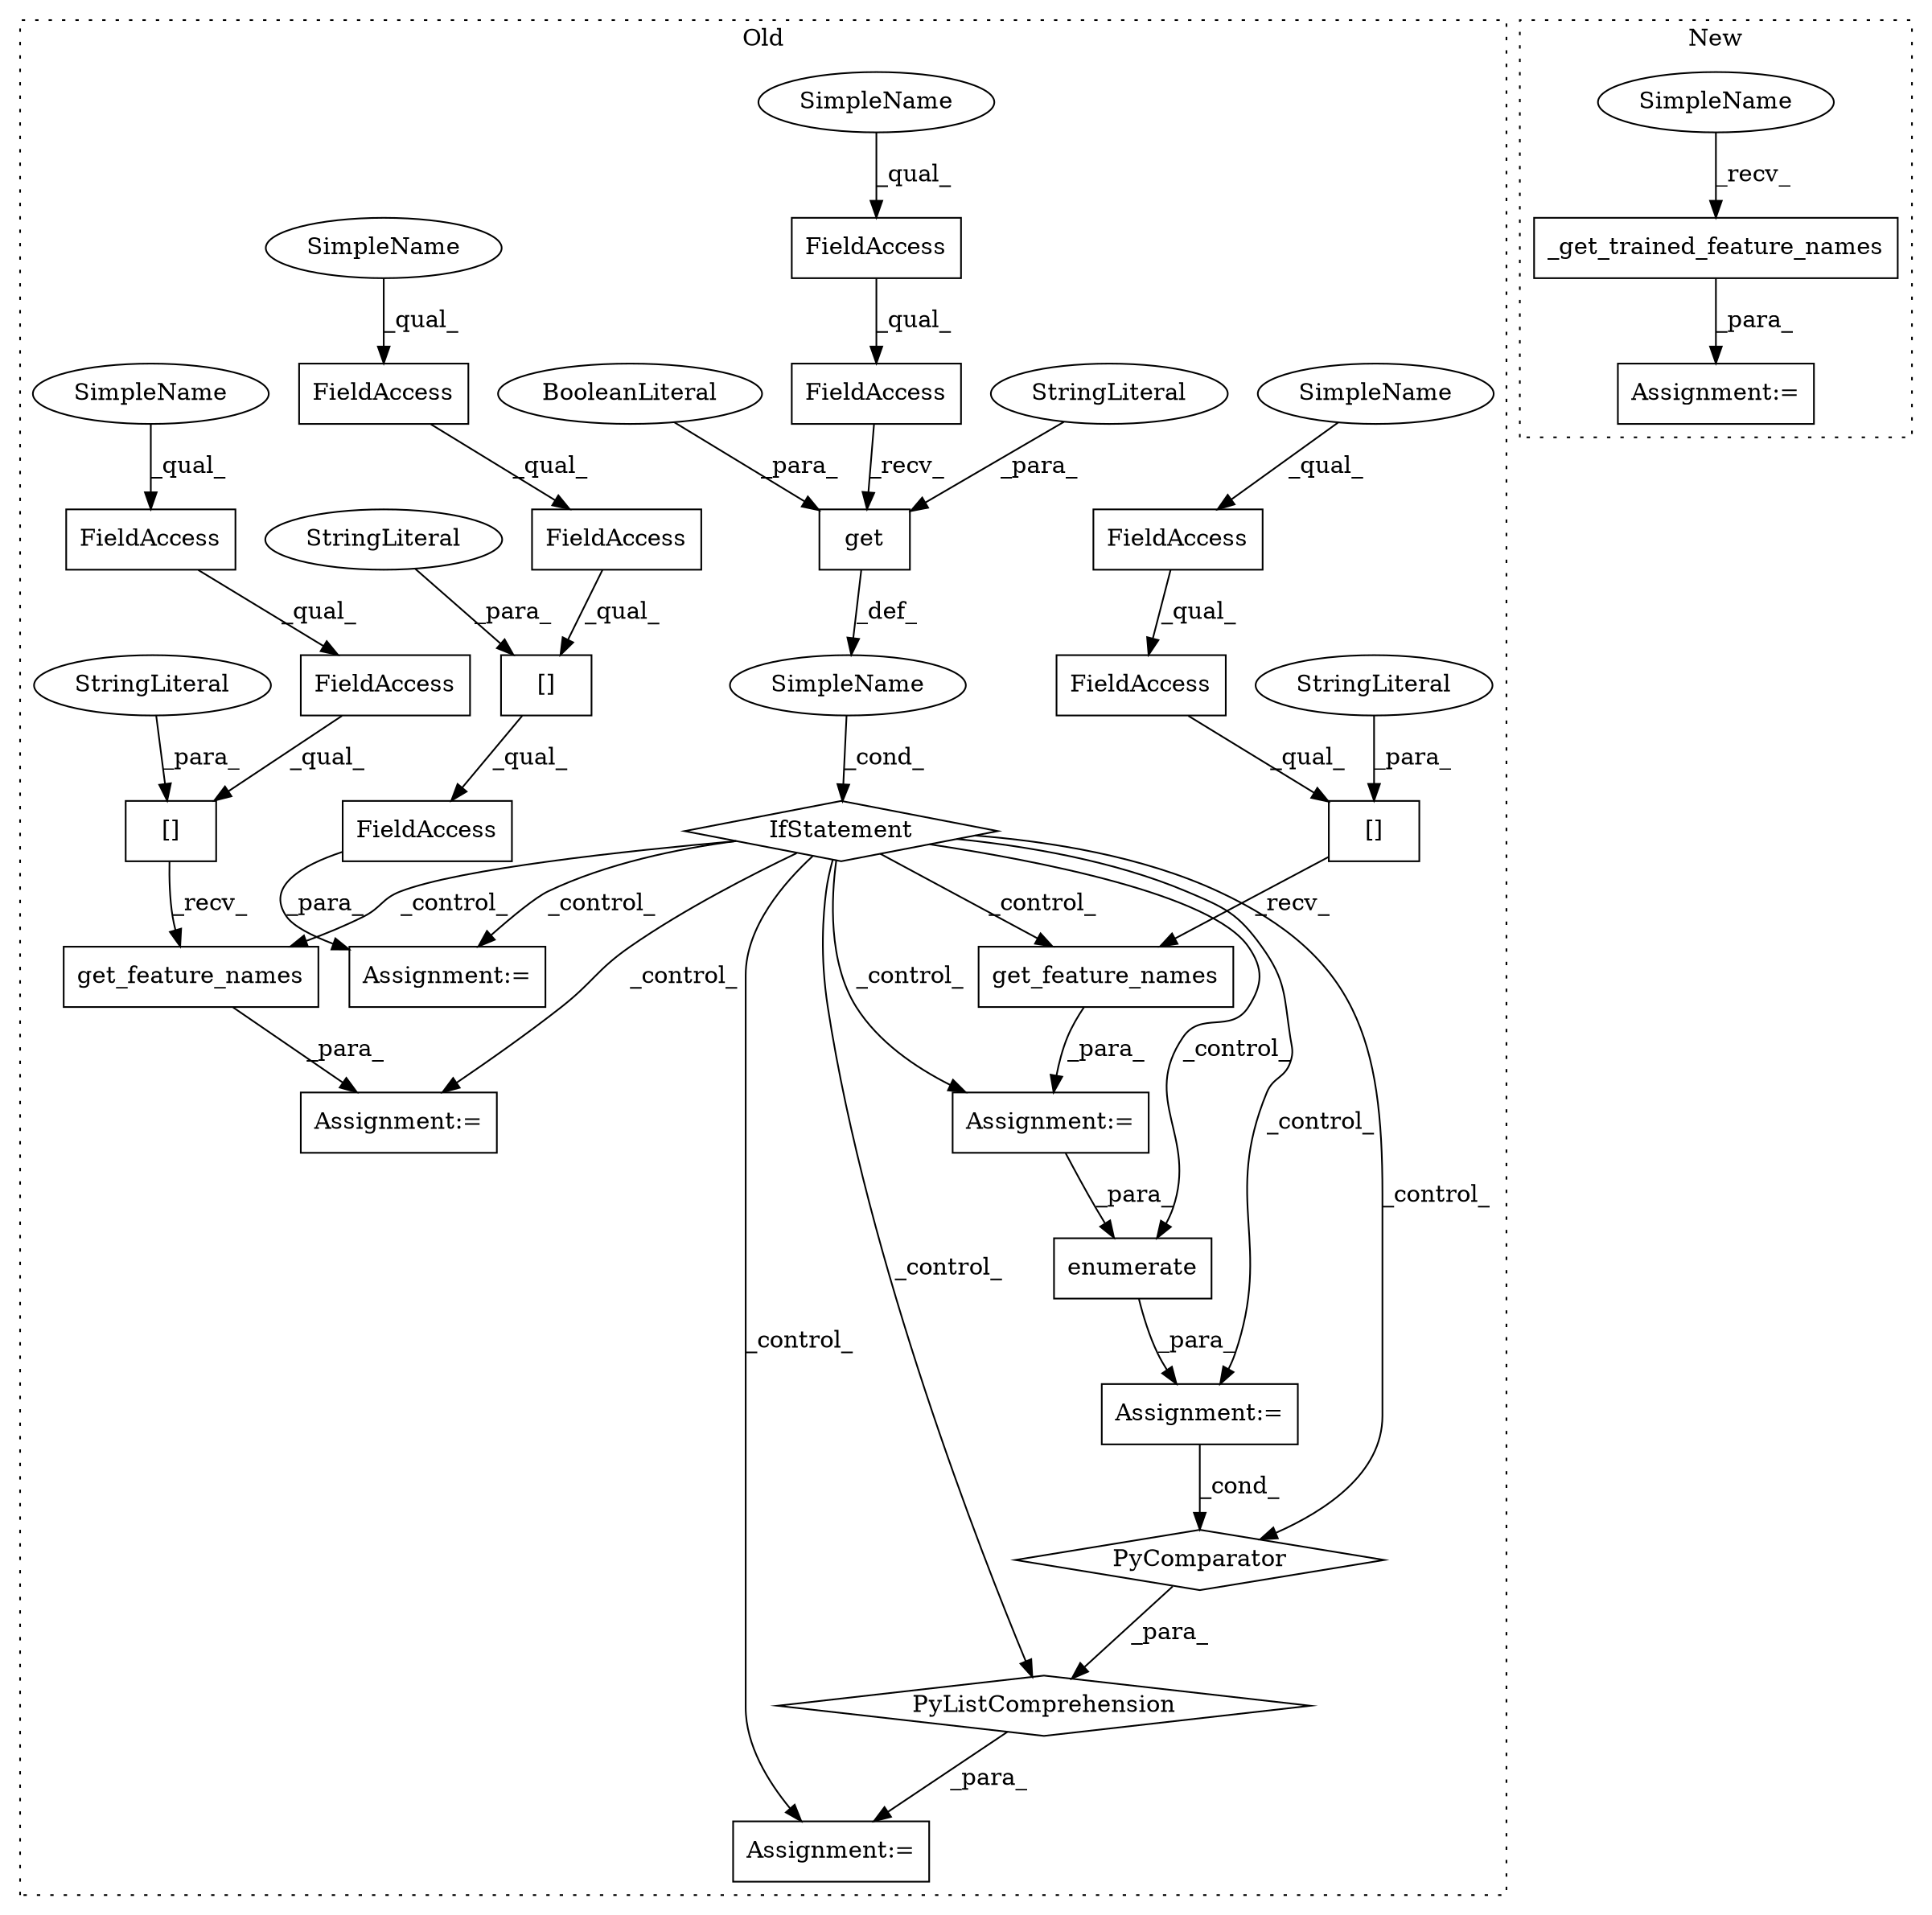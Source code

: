digraph G {
subgraph cluster0 {
1 [label="[]" a="2" s="15554,15592" l="34,1" shape="box"];
3 [label="get_feature_names" a="32" s="15594" l="19" shape="box"];
4 [label="SimpleName" a="42" s="" l="" shape="ellipse"];
5 [label="PyListComprehension" a="109" s="15660" l="174" shape="diamond"];
6 [label="PyComparator" a="113" s="15750" l="76" shape="diamond"];
7 [label="get_feature_names" a="32" s="15916" l="19" shape="box"];
8 [label="[]" a="2" s="15876,15914" l="34,1" shape="box"];
9 [label="FieldAccess" a="22" s="15876" l="33" shape="box"];
10 [label="FieldAccess" a="22" s="15876" l="21" shape="box"];
11 [label="FieldAccess" a="22" s="15446" l="21" shape="box"];
12 [label="FieldAccess" a="22" s="15446" l="33" shape="box"];
13 [label="[]" a="2" s="15446,15499" l="34,1" shape="box"];
14 [label="FieldAccess" a="22" s="15446" l="67" shape="box"];
15 [label="FieldAccess" a="22" s="15554" l="33" shape="box"];
16 [label="FieldAccess" a="22" s="15554" l="21" shape="box"];
17 [label="FieldAccess" a="22" s="15353" l="21" shape="box"];
18 [label="FieldAccess" a="22" s="15353" l="33" shape="box"];
19 [label="get" a="32" s="15387,15416" l="4,1" shape="box"];
20 [label="IfStatement" a="25" s="15349,15417" l="4,2" shape="diamond"];
21 [label="BooleanLiteral" a="9" s="15411" l="5" shape="ellipse"];
22 [label="enumerate" a="32" s="15760,15800" l="10,1" shape="box"];
23 [label="StringLiteral" a="45" s="15588" l="4" shape="ellipse"];
24 [label="StringLiteral" a="45" s="15910" l="4" shape="ellipse"];
25 [label="Assignment:=" a="7" s="15750" l="76" shape="box"];
26 [label="StringLiteral" a="45" s="15480" l="19" shape="ellipse"];
27 [label="StringLiteral" a="45" s="15391" l="19" shape="ellipse"];
29 [label="Assignment:=" a="7" s="15553" l="1" shape="box"];
30 [label="Assignment:=" a="7" s="15644" l="16" shape="box"];
31 [label="Assignment:=" a="7" s="15445" l="1" shape="box"];
32 [label="Assignment:=" a="7" s="15875" l="1" shape="box"];
33 [label="SimpleName" a="42" s="15353" l="4" shape="ellipse"];
34 [label="SimpleName" a="42" s="15446" l="4" shape="ellipse"];
35 [label="SimpleName" a="42" s="15876" l="4" shape="ellipse"];
36 [label="SimpleName" a="42" s="15554" l="4" shape="ellipse"];
label = "Old";
style="dotted";
}
subgraph cluster1 {
2 [label="_get_trained_feature_names" a="32" s="14886" l="28" shape="box"];
28 [label="Assignment:=" a="7" s="14880" l="1" shape="box"];
37 [label="SimpleName" a="42" s="14881" l="4" shape="ellipse"];
label = "New";
style="dotted";
}
1 -> 3 [label="_recv_"];
2 -> 28 [label="_para_"];
3 -> 29 [label="_para_"];
4 -> 20 [label="_cond_"];
5 -> 30 [label="_para_"];
6 -> 5 [label="_para_"];
7 -> 32 [label="_para_"];
8 -> 7 [label="_recv_"];
9 -> 8 [label="_qual_"];
10 -> 9 [label="_qual_"];
11 -> 12 [label="_qual_"];
12 -> 13 [label="_qual_"];
13 -> 14 [label="_qual_"];
14 -> 31 [label="_para_"];
15 -> 1 [label="_qual_"];
16 -> 15 [label="_qual_"];
17 -> 18 [label="_qual_"];
18 -> 19 [label="_recv_"];
19 -> 4 [label="_def_"];
20 -> 6 [label="_control_"];
20 -> 29 [label="_control_"];
20 -> 32 [label="_control_"];
20 -> 30 [label="_control_"];
20 -> 25 [label="_control_"];
20 -> 31 [label="_control_"];
20 -> 7 [label="_control_"];
20 -> 22 [label="_control_"];
20 -> 5 [label="_control_"];
20 -> 3 [label="_control_"];
21 -> 19 [label="_para_"];
22 -> 25 [label="_para_"];
23 -> 1 [label="_para_"];
24 -> 8 [label="_para_"];
25 -> 6 [label="_cond_"];
26 -> 13 [label="_para_"];
27 -> 19 [label="_para_"];
29 -> 22 [label="_para_"];
33 -> 17 [label="_qual_"];
34 -> 11 [label="_qual_"];
35 -> 10 [label="_qual_"];
36 -> 16 [label="_qual_"];
37 -> 2 [label="_recv_"];
}
